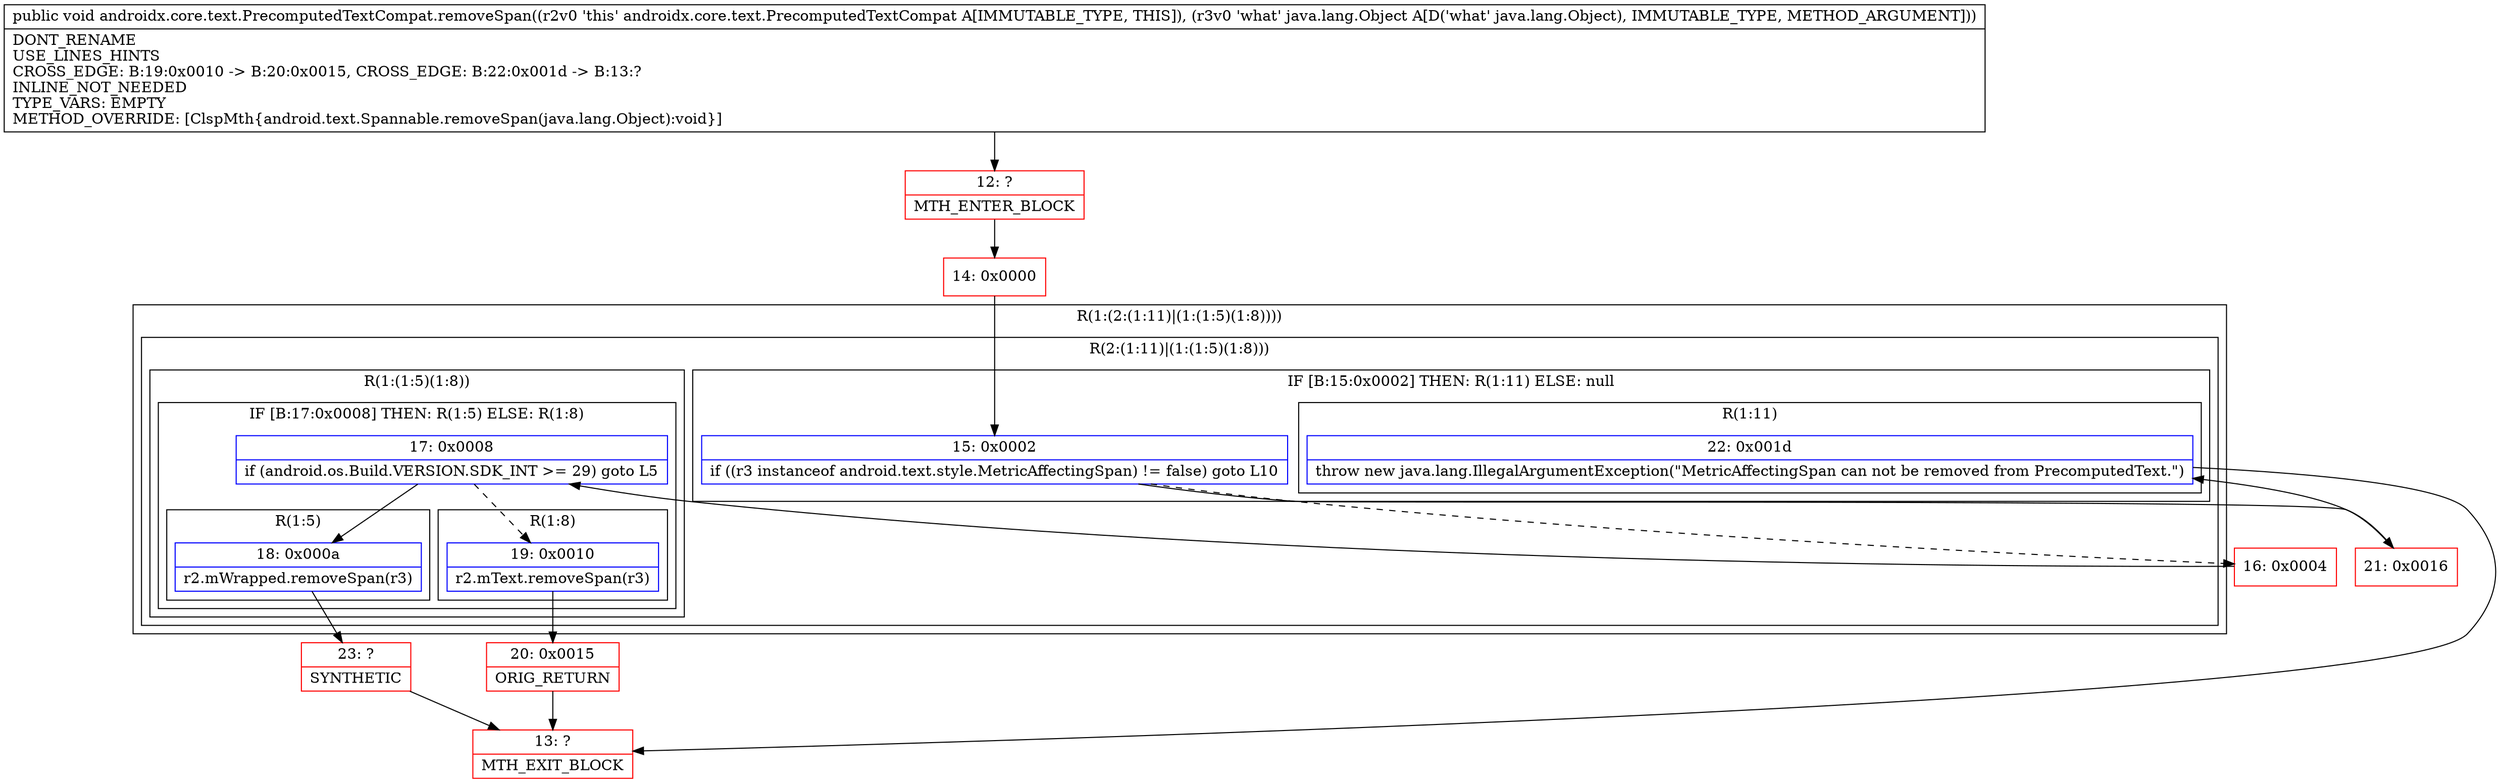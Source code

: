 digraph "CFG forandroidx.core.text.PrecomputedTextCompat.removeSpan(Ljava\/lang\/Object;)V" {
subgraph cluster_Region_1502180237 {
label = "R(1:(2:(1:11)|(1:(1:5)(1:8))))";
node [shape=record,color=blue];
subgraph cluster_Region_1062891549 {
label = "R(2:(1:11)|(1:(1:5)(1:8)))";
node [shape=record,color=blue];
subgraph cluster_IfRegion_1688930135 {
label = "IF [B:15:0x0002] THEN: R(1:11) ELSE: null";
node [shape=record,color=blue];
Node_15 [shape=record,label="{15\:\ 0x0002|if ((r3 instanceof android.text.style.MetricAffectingSpan) != false) goto L10\l}"];
subgraph cluster_Region_496959187 {
label = "R(1:11)";
node [shape=record,color=blue];
Node_22 [shape=record,label="{22\:\ 0x001d|throw new java.lang.IllegalArgumentException(\"MetricAffectingSpan can not be removed from PrecomputedText.\")\l}"];
}
}
subgraph cluster_Region_261743606 {
label = "R(1:(1:5)(1:8))";
node [shape=record,color=blue];
subgraph cluster_IfRegion_1664069760 {
label = "IF [B:17:0x0008] THEN: R(1:5) ELSE: R(1:8)";
node [shape=record,color=blue];
Node_17 [shape=record,label="{17\:\ 0x0008|if (android.os.Build.VERSION.SDK_INT \>= 29) goto L5\l}"];
subgraph cluster_Region_1602388493 {
label = "R(1:5)";
node [shape=record,color=blue];
Node_18 [shape=record,label="{18\:\ 0x000a|r2.mWrapped.removeSpan(r3)\l}"];
}
subgraph cluster_Region_897619784 {
label = "R(1:8)";
node [shape=record,color=blue];
Node_19 [shape=record,label="{19\:\ 0x0010|r2.mText.removeSpan(r3)\l}"];
}
}
}
}
}
Node_12 [shape=record,color=red,label="{12\:\ ?|MTH_ENTER_BLOCK\l}"];
Node_14 [shape=record,color=red,label="{14\:\ 0x0000}"];
Node_16 [shape=record,color=red,label="{16\:\ 0x0004}"];
Node_23 [shape=record,color=red,label="{23\:\ ?|SYNTHETIC\l}"];
Node_13 [shape=record,color=red,label="{13\:\ ?|MTH_EXIT_BLOCK\l}"];
Node_20 [shape=record,color=red,label="{20\:\ 0x0015|ORIG_RETURN\l}"];
Node_21 [shape=record,color=red,label="{21\:\ 0x0016}"];
MethodNode[shape=record,label="{public void androidx.core.text.PrecomputedTextCompat.removeSpan((r2v0 'this' androidx.core.text.PrecomputedTextCompat A[IMMUTABLE_TYPE, THIS]), (r3v0 'what' java.lang.Object A[D('what' java.lang.Object), IMMUTABLE_TYPE, METHOD_ARGUMENT]))  | DONT_RENAME\lUSE_LINES_HINTS\lCROSS_EDGE: B:19:0x0010 \-\> B:20:0x0015, CROSS_EDGE: B:22:0x001d \-\> B:13:?\lINLINE_NOT_NEEDED\lTYPE_VARS: EMPTY\lMETHOD_OVERRIDE: [ClspMth\{android.text.Spannable.removeSpan(java.lang.Object):void\}]\l}"];
MethodNode -> Node_12;Node_15 -> Node_16[style=dashed];
Node_15 -> Node_21;
Node_22 -> Node_13;
Node_17 -> Node_18;
Node_17 -> Node_19[style=dashed];
Node_18 -> Node_23;
Node_19 -> Node_20;
Node_12 -> Node_14;
Node_14 -> Node_15;
Node_16 -> Node_17;
Node_23 -> Node_13;
Node_20 -> Node_13;
Node_21 -> Node_22;
}

